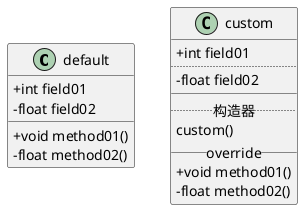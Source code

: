 @startuml
skinparam classAttributeIconSize 0

' class Dummy {
'     String data
'     void methods()  
' }

' class Flight {
'     +flightNumber: Integer
'     -departureTime: Data
    
'     # hahah(): void
' }

' ' 泛化 空心三角形+实线
' Class01 <|-- Class02
' ' 实现 空心三角形+虚线
' Class03 <|.. Class04
' ' 组合 实心菱形+实线
' Class05 *-- Class06
' ' 聚合 空心菱形+实线
' Class07 o-- Class08
' ' 关联 箭头+实线
' Class09 <-- Class10
' ' 依赖 箭头+虚线
' Class11 <.. Class12

' namespaceA.Class01 <|-- namespaceB.Class02

' class Dummy {
'     {static} String id
'     {abstract} void methods()
'     {static} virtual void hi() override
' }

' Class01 "1" *-- "many" Class02 : contains

' Class03 o-- Class04 : aggregation

' Class05 --> "1" Class06

' class Dummy01 {
'     String data
'     void methods()
' }

' class Dummy02 {
'     data: String
'     methods(): void
' }

' class Dummy03 {
'     String data
'     void methods() override
' }

class default {
    + int field01
    - float field02

    + void method01()
    - float method02()
}

class custom {
    + int field01
    ' 两格点号表示虚线
    ..
    - float field02
    ' 两格下划线表示实线
    __
    ' 可以在线段中间添加文字
    .. 构造器 ..
    custom()
    __ override __
    + void method01()
    - float method02()
}

@enduml
